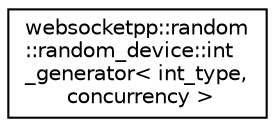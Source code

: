 digraph "Graphical Class Hierarchy"
{
  edge [fontname="Helvetica",fontsize="10",labelfontname="Helvetica",labelfontsize="10"];
  node [fontname="Helvetica",fontsize="10",shape=record];
  rankdir="LR";
  Node0 [label="websocketpp::random\l::random_device::int\l_generator\< int_type,\l concurrency \>",height=0.2,width=0.4,color="black", fillcolor="white", style="filled",URL="$classwebsocketpp_1_1random_1_1random__device_1_1int__generator.html",tooltip="Thread safe non-deterministic random integer generator. "];
}
